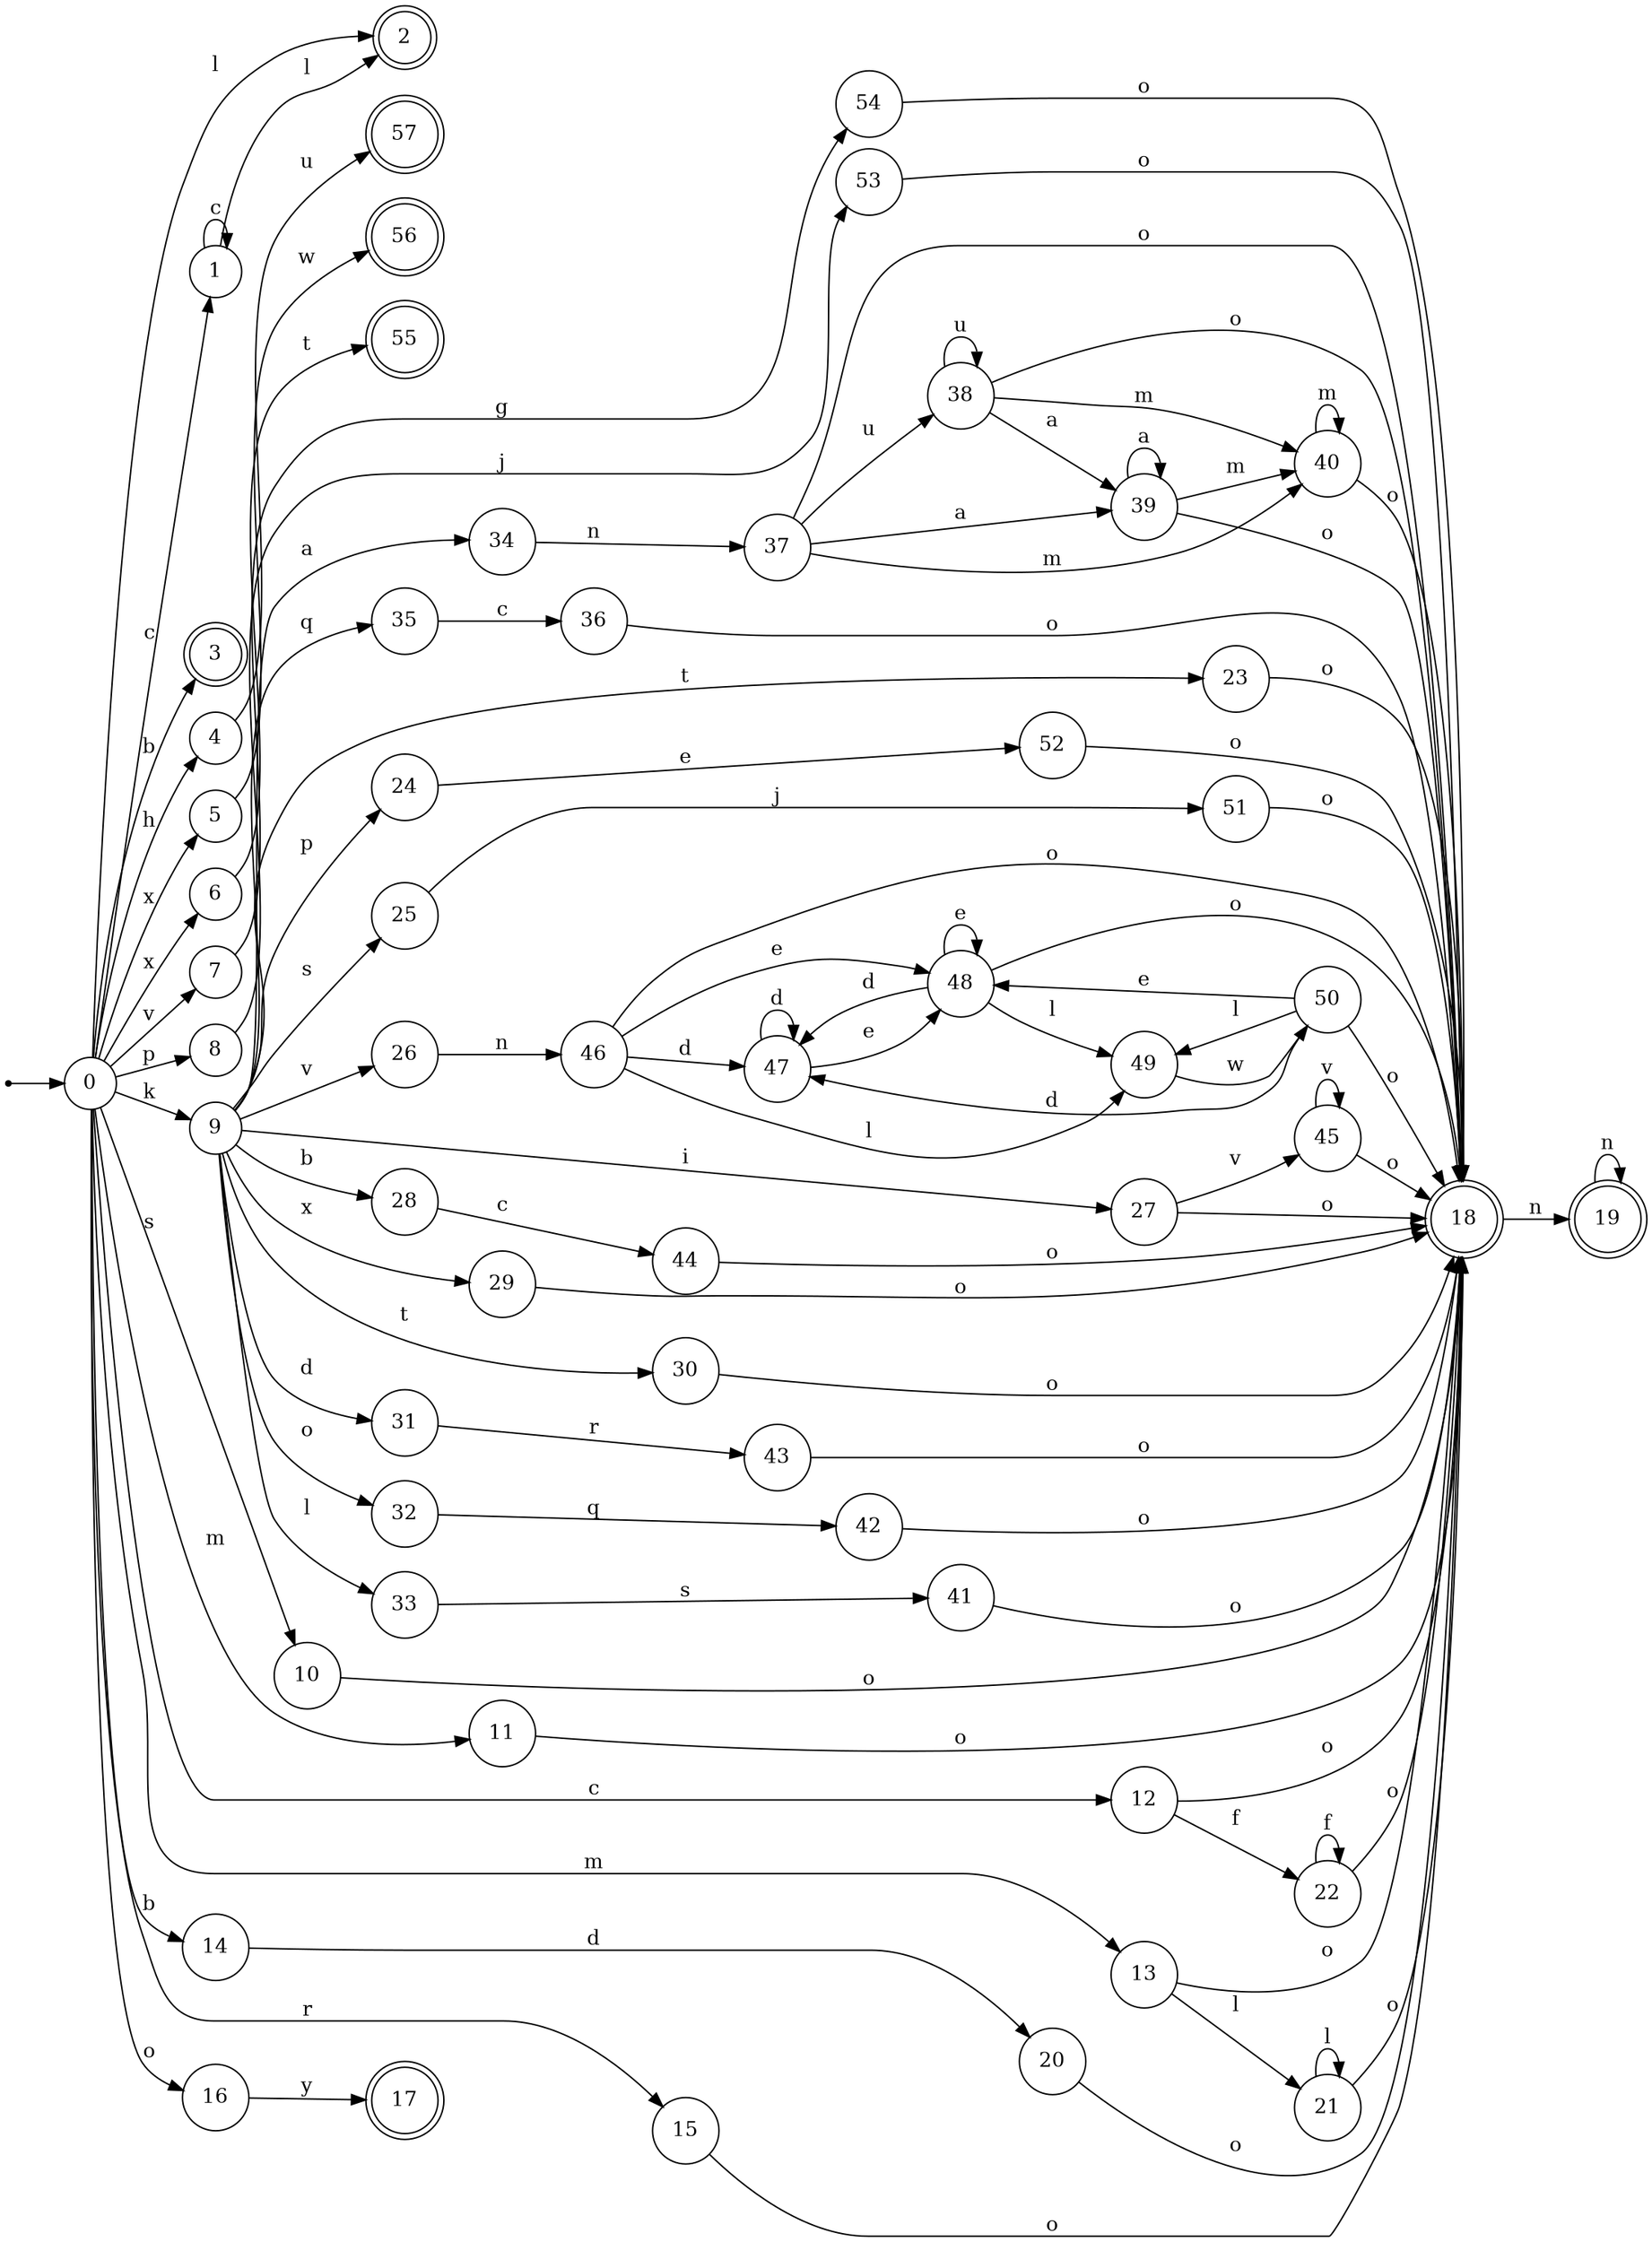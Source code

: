 digraph finite_state_machine {
rankdir=LR;
size="20,20";
node [shape = point]; "dummy0"
node [shape = circle]; "0";
"dummy0" -> "0";
node [shape = circle]; "1";
node [shape = doublecircle]; "2";node [shape = doublecircle]; "3";node [shape = circle]; "4";
node [shape = circle]; "5";
node [shape = circle]; "6";
node [shape = circle]; "7";
node [shape = circle]; "8";
node [shape = circle]; "9";
node [shape = circle]; "10";
node [shape = circle]; "11";
node [shape = circle]; "12";
node [shape = circle]; "13";
node [shape = circle]; "14";
node [shape = circle]; "15";
node [shape = circle]; "16";
node [shape = doublecircle]; "17";node [shape = doublecircle]; "18";node [shape = doublecircle]; "19";node [shape = circle]; "20";
node [shape = circle]; "21";
node [shape = circle]; "22";
node [shape = circle]; "23";
node [shape = circle]; "24";
node [shape = circle]; "25";
node [shape = circle]; "26";
node [shape = circle]; "27";
node [shape = circle]; "28";
node [shape = circle]; "29";
node [shape = circle]; "30";
node [shape = circle]; "31";
node [shape = circle]; "32";
node [shape = circle]; "33";
node [shape = circle]; "34";
node [shape = circle]; "35";
node [shape = circle]; "36";
node [shape = circle]; "37";
node [shape = circle]; "38";
node [shape = circle]; "39";
node [shape = circle]; "40";
node [shape = circle]; "41";
node [shape = circle]; "42";
node [shape = circle]; "43";
node [shape = circle]; "44";
node [shape = circle]; "45";
node [shape = circle]; "46";
node [shape = circle]; "47";
node [shape = circle]; "48";
node [shape = circle]; "49";
node [shape = circle]; "50";
node [shape = circle]; "51";
node [shape = circle]; "52";
node [shape = circle]; "53";
node [shape = circle]; "54";
node [shape = doublecircle]; "55";node [shape = doublecircle]; "56";node [shape = doublecircle]; "57";"0" -> "1" [label = "c"];
 "0" -> "12" [label = "c"];
 "0" -> "2" [label = "l"];
 "0" -> "3" [label = "b"];
 "0" -> "14" [label = "b"];
 "0" -> "4" [label = "h"];
 "0" -> "5" [label = "x"];
 "0" -> "6" [label = "x"];
 "0" -> "7" [label = "v"];
 "0" -> "8" [label = "p"];
 "0" -> "9" [label = "k"];
 "0" -> "10" [label = "s"];
 "0" -> "11" [label = "m"];
 "0" -> "13" [label = "m"];
 "0" -> "15" [label = "r"];
 "0" -> "16" [label = "o"];
 "16" -> "17" [label = "y"];
 "15" -> "18" [label = "o"];
 "18" -> "19" [label = "n"];
 "19" -> "19" [label = "n"];
 "14" -> "20" [label = "d"];
 "20" -> "18" [label = "o"];
 "13" -> "21" [label = "l"];
 "13" -> "18" [label = "o"];
 "21" -> "21" [label = "l"];
 "21" -> "18" [label = "o"];
 "12" -> "22" [label = "f"];
 "12" -> "18" [label = "o"];
 "22" -> "22" [label = "f"];
 "22" -> "18" [label = "o"];
 "11" -> "18" [label = "o"];
 "10" -> "18" [label = "o"];
 "9" -> "30" [label = "t"];
 "9" -> "23" [label = "t"];
 "9" -> "24" [label = "p"];
 "9" -> "25" [label = "s"];
 "9" -> "26" [label = "v"];
 "9" -> "27" [label = "i"];
 "9" -> "28" [label = "b"];
 "9" -> "29" [label = "x"];
 "9" -> "31" [label = "d"];
 "9" -> "32" [label = "o"];
 "9" -> "33" [label = "l"];
 "9" -> "34" [label = "a"];
 "9" -> "35" [label = "q"];
 "35" -> "36" [label = "c"];
 "36" -> "18" [label = "o"];
 "34" -> "37" [label = "n"];
 "37" -> "38" [label = "u"];
 "37" -> "39" [label = "a"];
 "37" -> "40" [label = "m"];
 "37" -> "18" [label = "o"];
 "40" -> "40" [label = "m"];
 "40" -> "18" [label = "o"];
 "39" -> "39" [label = "a"];
 "39" -> "40" [label = "m"];
 "39" -> "18" [label = "o"];
 "38" -> "38" [label = "u"];
 "38" -> "39" [label = "a"];
 "38" -> "40" [label = "m"];
 "38" -> "18" [label = "o"];
 "33" -> "41" [label = "s"];
 "41" -> "18" [label = "o"];
 "32" -> "42" [label = "q"];
 "42" -> "18" [label = "o"];
 "31" -> "43" [label = "r"];
 "43" -> "18" [label = "o"];
 "30" -> "18" [label = "o"];
 "29" -> "18" [label = "o"];
 "28" -> "44" [label = "c"];
 "44" -> "18" [label = "o"];
 "27" -> "45" [label = "v"];
 "27" -> "18" [label = "o"];
 "45" -> "45" [label = "v"];
 "45" -> "18" [label = "o"];
 "26" -> "46" [label = "n"];
 "46" -> "47" [label = "d"];
 "46" -> "48" [label = "e"];
 "46" -> "49" [label = "l"];
 "46" -> "18" [label = "o"];
 "49" -> "50" [label = "w"];
 "50" -> "49" [label = "l"];
 "50" -> "47" [label = "d"];
 "50" -> "48" [label = "e"];
 "50" -> "18" [label = "o"];
 "48" -> "48" [label = "e"];
 "48" -> "47" [label = "d"];
 "48" -> "49" [label = "l"];
 "48" -> "18" [label = "o"];
 "47" -> "47" [label = "d"];
 "47" -> "48" [label = "e"];
 "25" -> "51" [label = "j"];
 "51" -> "18" [label = "o"];
 "24" -> "52" [label = "e"];
 "52" -> "18" [label = "o"];
 "23" -> "18" [label = "o"];
 "8" -> "53" [label = "j"];
 "53" -> "18" [label = "o"];
 "7" -> "54" [label = "g"];
 "54" -> "18" [label = "o"];
 "6" -> "55" [label = "t"];
 "5" -> "56" [label = "w"];
 "4" -> "57" [label = "u"];
 "1" -> "1" [label = "c"];
 "1" -> "2" [label = "l"];
 }
